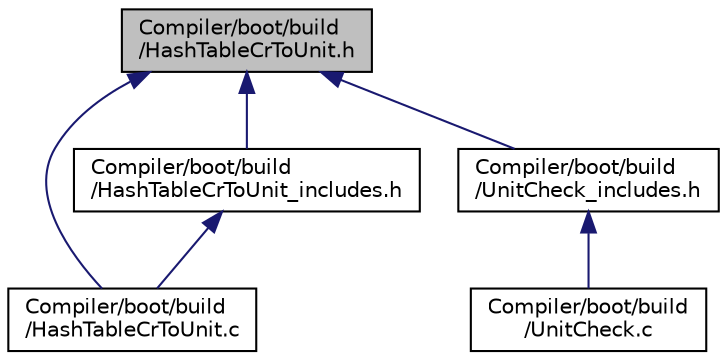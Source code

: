 digraph "Compiler/boot/build/HashTableCrToUnit.h"
{
  edge [fontname="Helvetica",fontsize="10",labelfontname="Helvetica",labelfontsize="10"];
  node [fontname="Helvetica",fontsize="10",shape=record];
  Node6 [label="Compiler/boot/build\l/HashTableCrToUnit.h",height=0.2,width=0.4,color="black", fillcolor="grey75", style="filled", fontcolor="black"];
  Node6 -> Node7 [dir="back",color="midnightblue",fontsize="10",style="solid",fontname="Helvetica"];
  Node7 [label="Compiler/boot/build\l/HashTableCrToUnit.c",height=0.2,width=0.4,color="black", fillcolor="white", style="filled",URL="$dd/dd8/_hash_table_cr_to_unit_8c.html"];
  Node6 -> Node8 [dir="back",color="midnightblue",fontsize="10",style="solid",fontname="Helvetica"];
  Node8 [label="Compiler/boot/build\l/HashTableCrToUnit_includes.h",height=0.2,width=0.4,color="black", fillcolor="white", style="filled",URL="$dd/d4c/_hash_table_cr_to_unit__includes_8h.html"];
  Node8 -> Node7 [dir="back",color="midnightblue",fontsize="10",style="solid",fontname="Helvetica"];
  Node6 -> Node9 [dir="back",color="midnightblue",fontsize="10",style="solid",fontname="Helvetica"];
  Node9 [label="Compiler/boot/build\l/UnitCheck_includes.h",height=0.2,width=0.4,color="black", fillcolor="white", style="filled",URL="$dd/df8/_unit_check__includes_8h.html"];
  Node9 -> Node10 [dir="back",color="midnightblue",fontsize="10",style="solid",fontname="Helvetica"];
  Node10 [label="Compiler/boot/build\l/UnitCheck.c",height=0.2,width=0.4,color="black", fillcolor="white", style="filled",URL="$da/df6/_unit_check_8c.html"];
}

